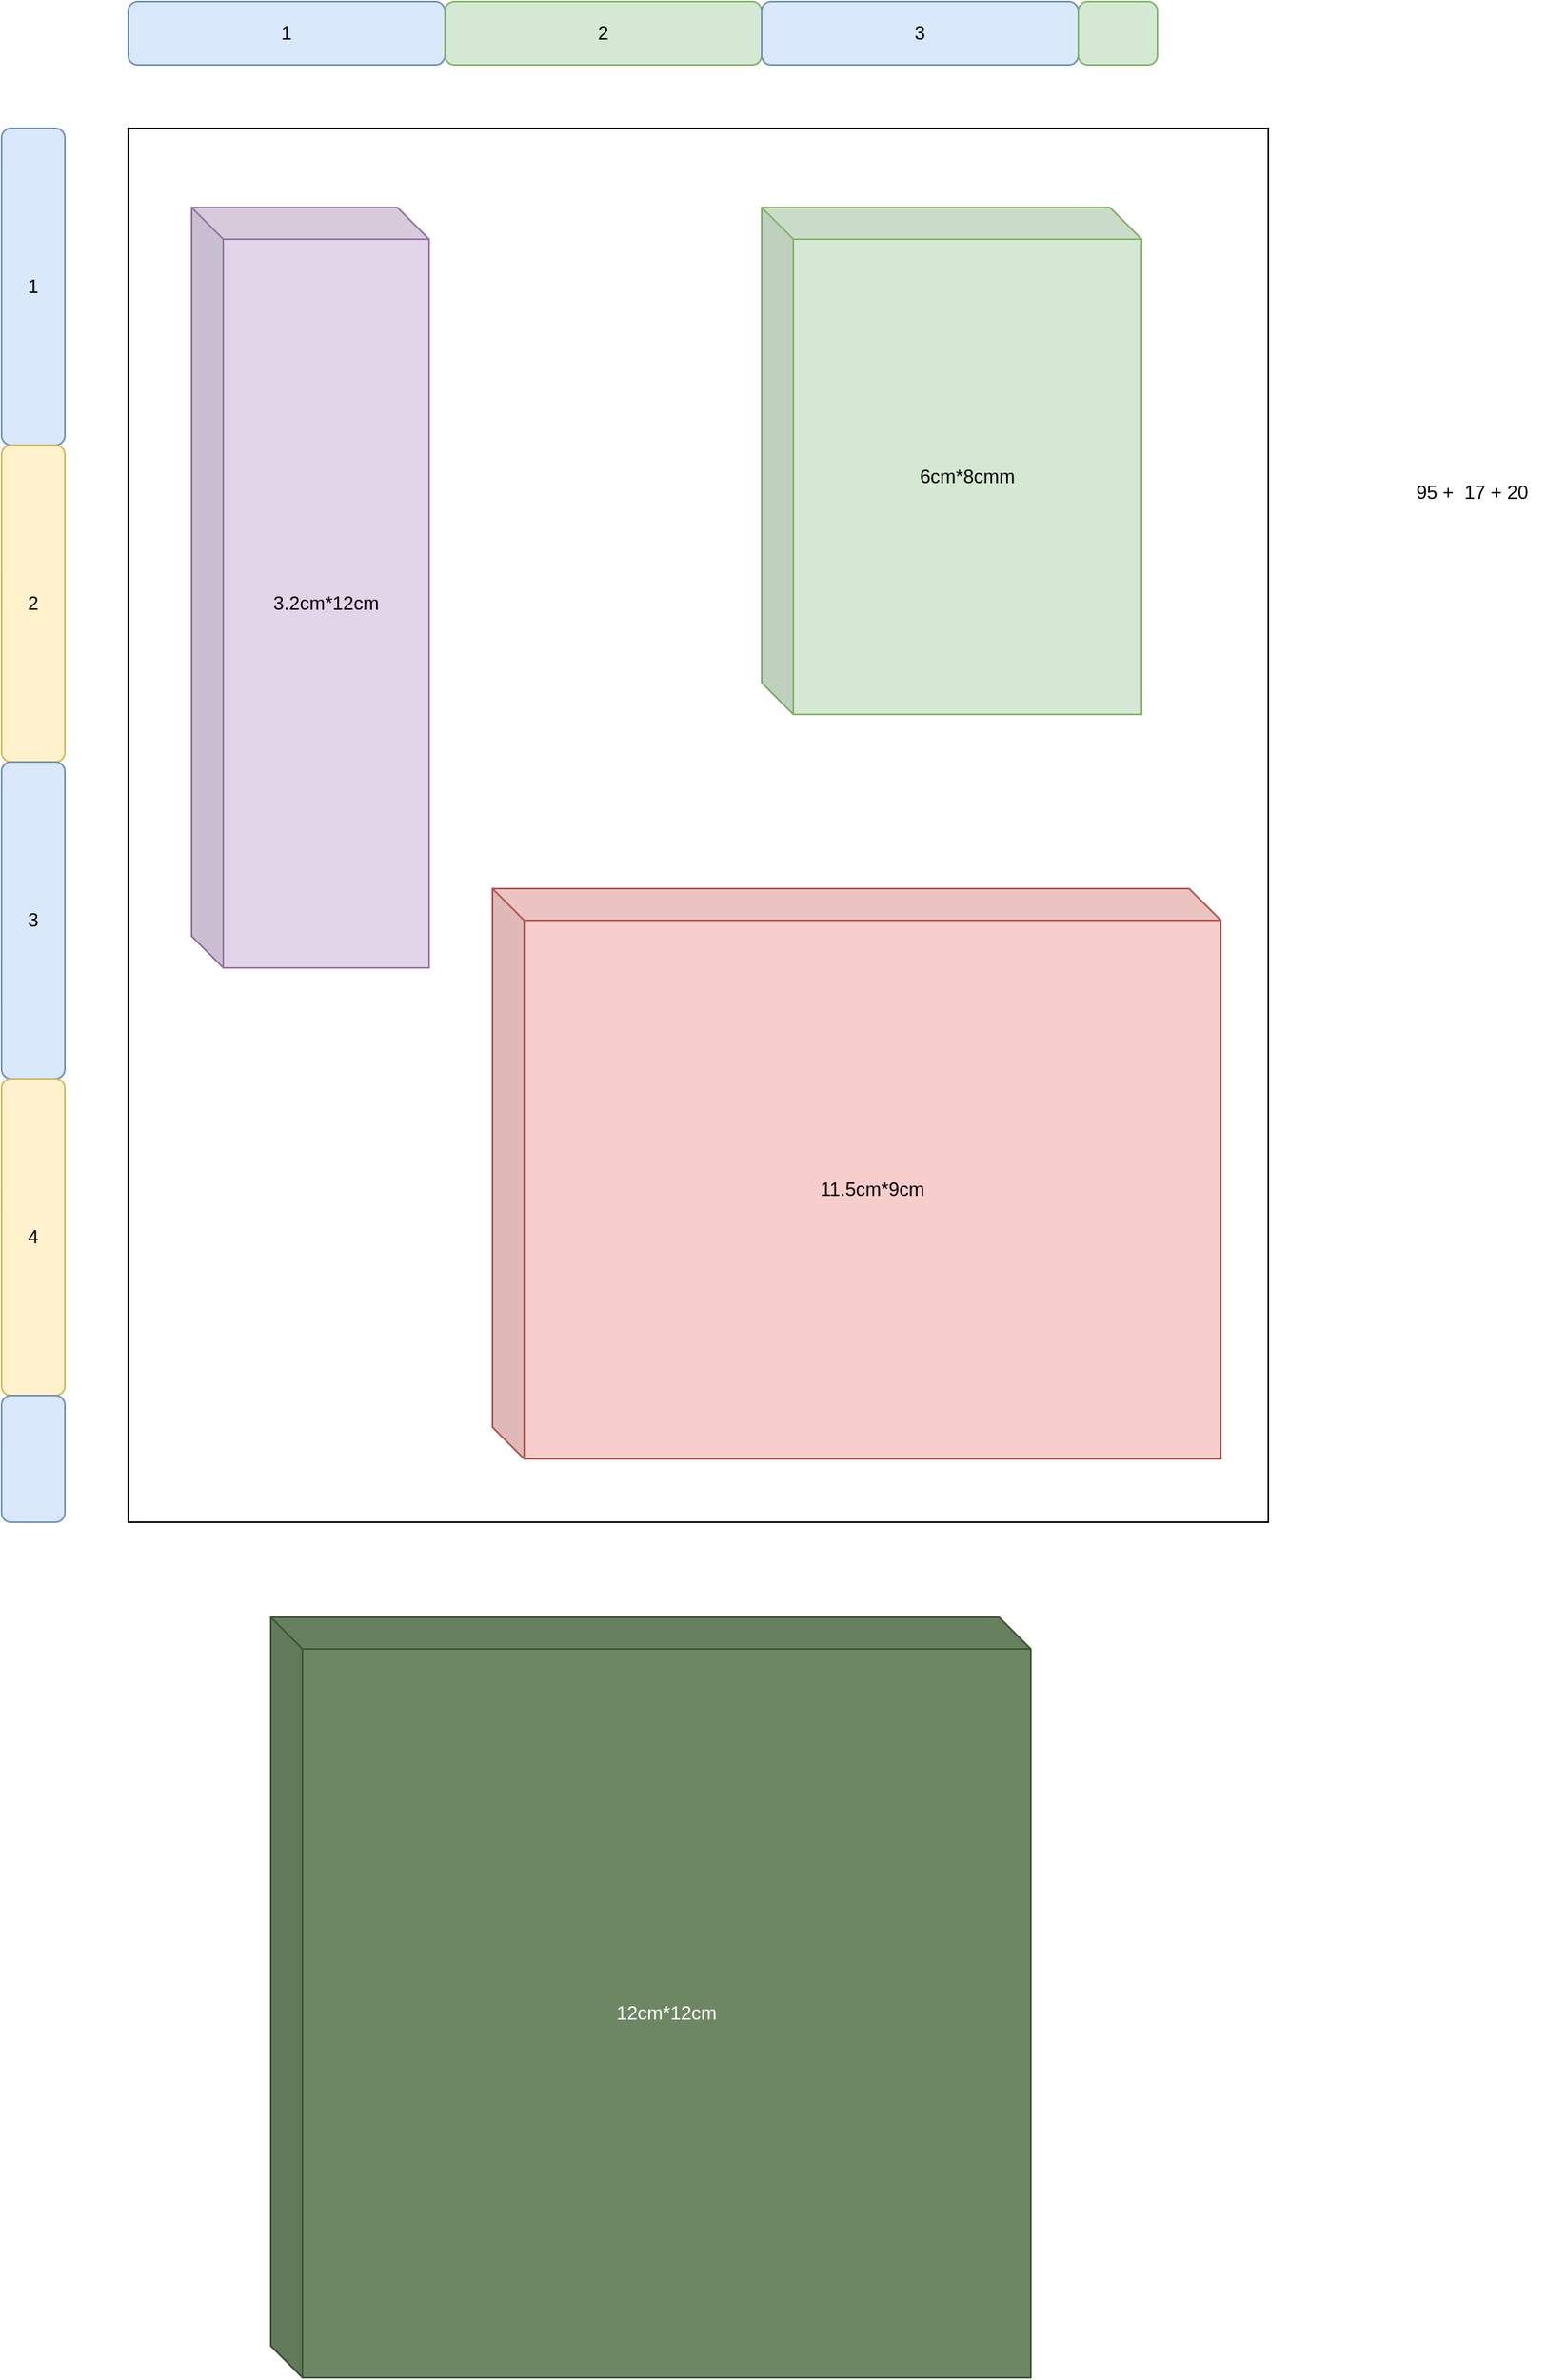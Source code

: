 <mxfile version="13.9.9" type="device"><diagram id="wkRSXiEOFxDWT5AtTyoY" name="Page-1"><mxGraphModel dx="1358" dy="862" grid="1" gridSize="10" guides="1" tooltips="1" connect="1" arrows="1" fold="1" page="1" pageScale="1" pageWidth="1100" pageHeight="1700" math="0" shadow="0"><root><mxCell id="0"/><mxCell id="1" parent="0"/><mxCell id="wIMPeXyUykrcTUQUTOAJ-1" value="" style="rounded=0;whiteSpace=wrap;html=1;" vertex="1" parent="1"><mxGeometry x="80" y="80" width="720" height="880" as="geometry"/></mxCell><mxCell id="wIMPeXyUykrcTUQUTOAJ-2" value="1" style="rounded=1;whiteSpace=wrap;html=1;fillColor=#dae8fc;strokeColor=#6c8ebf;" vertex="1" parent="1"><mxGeometry x="80" width="200" height="40" as="geometry"/></mxCell><mxCell id="wIMPeXyUykrcTUQUTOAJ-3" value="2" style="rounded=1;whiteSpace=wrap;html=1;fillColor=#d5e8d4;strokeColor=#82b366;" vertex="1" parent="1"><mxGeometry x="280" width="200" height="40" as="geometry"/></mxCell><mxCell id="wIMPeXyUykrcTUQUTOAJ-4" value="3" style="rounded=1;whiteSpace=wrap;html=1;fillColor=#dae8fc;strokeColor=#6c8ebf;" vertex="1" parent="1"><mxGeometry x="480" width="200" height="40" as="geometry"/></mxCell><mxCell id="wIMPeXyUykrcTUQUTOAJ-6" value="1" style="rounded=1;whiteSpace=wrap;html=1;fillColor=#dae8fc;strokeColor=#6c8ebf;" vertex="1" parent="1"><mxGeometry y="80" width="40" height="200" as="geometry"/></mxCell><mxCell id="wIMPeXyUykrcTUQUTOAJ-7" value="2" style="rounded=1;whiteSpace=wrap;html=1;fillColor=#fff2cc;strokeColor=#d6b656;" vertex="1" parent="1"><mxGeometry y="280" width="40" height="200" as="geometry"/></mxCell><mxCell id="wIMPeXyUykrcTUQUTOAJ-8" value="3" style="rounded=1;whiteSpace=wrap;html=1;fillColor=#dae8fc;strokeColor=#6c8ebf;" vertex="1" parent="1"><mxGeometry y="480" width="40" height="200" as="geometry"/></mxCell><mxCell id="wIMPeXyUykrcTUQUTOAJ-9" value="4" style="rounded=1;whiteSpace=wrap;html=1;fillColor=#fff2cc;strokeColor=#d6b656;" vertex="1" parent="1"><mxGeometry y="680" width="40" height="200" as="geometry"/></mxCell><mxCell id="wIMPeXyUykrcTUQUTOAJ-11" value="" style="rounded=1;whiteSpace=wrap;html=1;fillColor=#dae8fc;strokeColor=#6c8ebf;" vertex="1" parent="1"><mxGeometry y="880" width="40" height="80" as="geometry"/></mxCell><mxCell id="wIMPeXyUykrcTUQUTOAJ-12" value="" style="rounded=1;whiteSpace=wrap;html=1;fillColor=#d5e8d4;strokeColor=#82b366;" vertex="1" parent="1"><mxGeometry x="680" width="50" height="40" as="geometry"/></mxCell><mxCell id="wIMPeXyUykrcTUQUTOAJ-15" value="&lt;span&gt;6cm*8cmm&lt;/span&gt;" style="shape=cube;whiteSpace=wrap;html=1;boundedLbl=1;backgroundOutline=1;darkOpacity=0.05;darkOpacity2=0.1;fillColor=#d5e8d4;strokeColor=#82b366;" vertex="1" parent="1"><mxGeometry x="480" y="130" width="240" height="320" as="geometry"/></mxCell><mxCell id="wIMPeXyUykrcTUQUTOAJ-16" value="11.5cm*9cm" style="shape=cube;whiteSpace=wrap;html=1;boundedLbl=1;backgroundOutline=1;darkOpacity=0.05;darkOpacity2=0.1;fillColor=#f8cecc;strokeColor=#b85450;" vertex="1" parent="1"><mxGeometry x="310" y="560" width="460" height="360" as="geometry"/></mxCell><mxCell id="wIMPeXyUykrcTUQUTOAJ-17" value="3.2cm*12cm" style="shape=cube;whiteSpace=wrap;html=1;boundedLbl=1;backgroundOutline=1;darkOpacity=0.05;darkOpacity2=0.1;fillColor=#e1d5e7;strokeColor=#9673a6;" vertex="1" parent="1"><mxGeometry x="120" y="130" width="150" height="480" as="geometry"/></mxCell><mxCell id="wIMPeXyUykrcTUQUTOAJ-18" value="12cm*12cm" style="shape=cube;whiteSpace=wrap;html=1;boundedLbl=1;backgroundOutline=1;darkOpacity=0.05;darkOpacity2=0.1;fillColor=#6d8764;strokeColor=#3A5431;fontColor=#ffffff;" vertex="1" parent="1"><mxGeometry x="170" y="1020" width="480" height="480" as="geometry"/></mxCell><mxCell id="wIMPeXyUykrcTUQUTOAJ-19" value="&lt;span class=&quot;item-price&quot;&gt;95 +&amp;nbsp; 17 + 20&amp;nbsp;&lt;/span&gt;" style="text;html=1;align=center;verticalAlign=middle;resizable=0;points=[];autosize=1;" vertex="1" parent="1"><mxGeometry x="885" y="300" width="90" height="20" as="geometry"/></mxCell></root></mxGraphModel></diagram></mxfile>